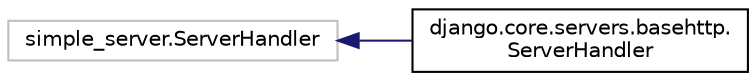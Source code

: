 digraph "Graphical Class Hierarchy"
{
 // LATEX_PDF_SIZE
  edge [fontname="Helvetica",fontsize="10",labelfontname="Helvetica",labelfontsize="10"];
  node [fontname="Helvetica",fontsize="10",shape=record];
  rankdir="LR";
  Node3317 [label="simple_server.ServerHandler",height=0.2,width=0.4,color="grey75", fillcolor="white", style="filled",tooltip=" "];
  Node3317 -> Node0 [dir="back",color="midnightblue",fontsize="10",style="solid",fontname="Helvetica"];
  Node0 [label="django.core.servers.basehttp.\lServerHandler",height=0.2,width=0.4,color="black", fillcolor="white", style="filled",URL="$classdjango_1_1core_1_1servers_1_1basehttp_1_1_server_handler.html",tooltip=" "];
}
